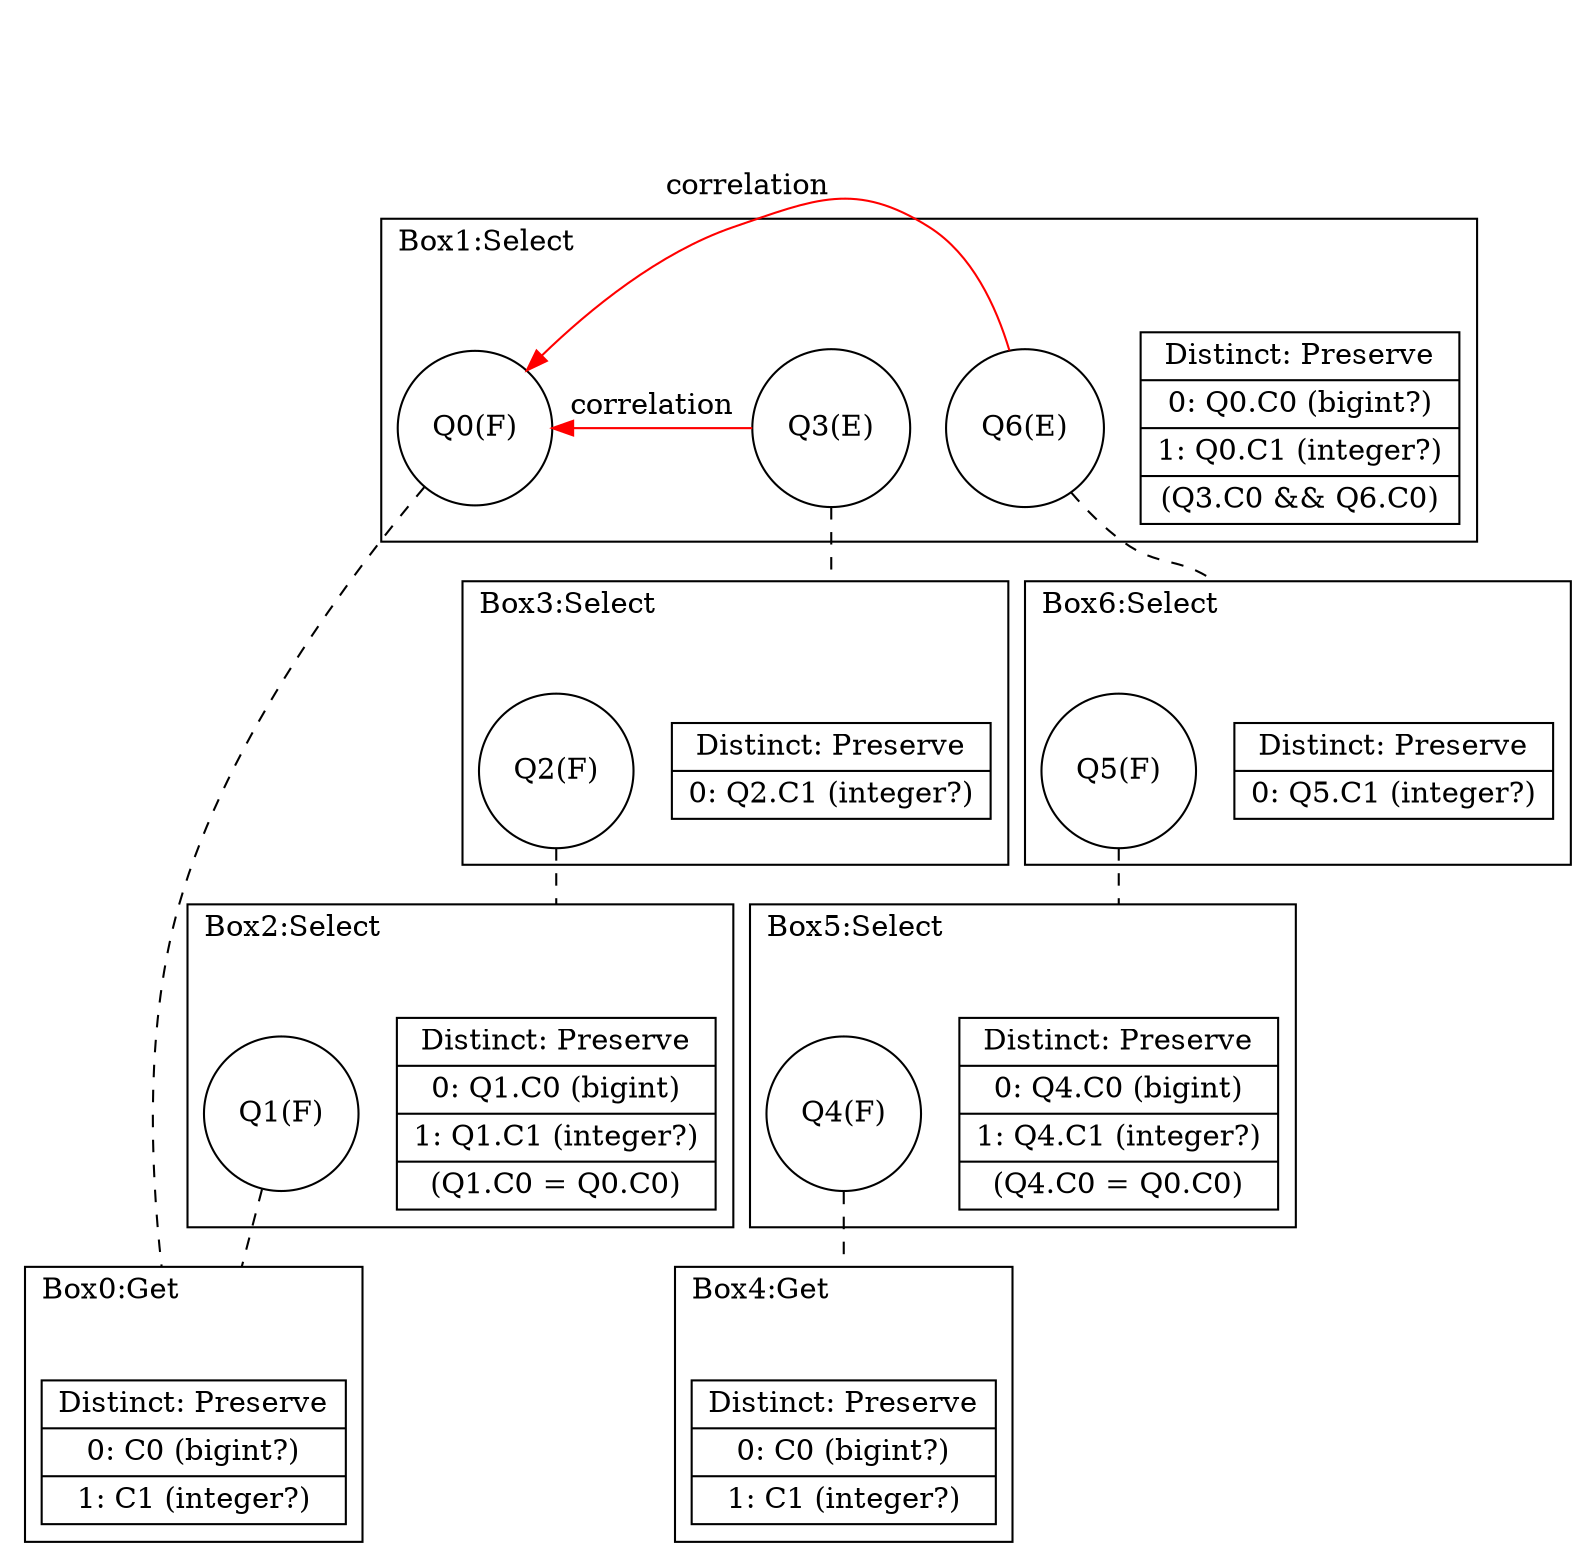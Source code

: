 digraph G {
    compound = true
    labeljust = l
    label = ""
    node [ shape = box ]
    subgraph cluster1 {
        label = "Box1:Select"
        boxhead1 [ shape = record, label = "{ Distinct: Preserve| 0: Q0.C0 (bigint?)| 1: Q0.C1 (integer?)| (Q3.C0 && Q6.C0) }" ]
        {
            rank = same
            node [ shape = circle ]
            Q0 [ label = "Q0(F)" ]
            Q3 [ label = "Q3(E)" ]
            Q6 [ label = "Q6(E)" ]
            Q3 -> Q0 [ label = "correlation", style = filled, color = red ]
            Q6 -> Q0 [ label = "correlation", style = filled, color = red ]
        }
    }
    subgraph cluster0 {
        label = "Box0:Get"
        boxhead0 [ shape = record, label = "{ Distinct: Preserve| 0: C0 (bigint?)| 1: C1 (integer?) }" ]
        {
            rank = same
        }
    }
    subgraph cluster3 {
        label = "Box3:Select"
        boxhead3 [ shape = record, label = "{ Distinct: Preserve| 0: Q2.C1 (integer?) }" ]
        {
            rank = same
            node [ shape = circle ]
            Q2 [ label = "Q2(F)" ]
        }
    }
    subgraph cluster2 {
        label = "Box2:Select"
        boxhead2 [ shape = record, label = "{ Distinct: Preserve| 0: Q1.C0 (bigint)| 1: Q1.C1 (integer?)| (Q1.C0 = Q0.C0) }" ]
        {
            rank = same
            node [ shape = circle ]
            Q1 [ label = "Q1(F)" ]
        }
    }
    subgraph cluster6 {
        label = "Box6:Select"
        boxhead6 [ shape = record, label = "{ Distinct: Preserve| 0: Q5.C1 (integer?) }" ]
        {
            rank = same
            node [ shape = circle ]
            Q5 [ label = "Q5(F)" ]
        }
    }
    subgraph cluster5 {
        label = "Box5:Select"
        boxhead5 [ shape = record, label = "{ Distinct: Preserve| 0: Q4.C0 (bigint)| 1: Q4.C1 (integer?)| (Q4.C0 = Q0.C0) }" ]
        {
            rank = same
            node [ shape = circle ]
            Q4 [ label = "Q4(F)" ]
        }
    }
    subgraph cluster4 {
        label = "Box4:Get"
        boxhead4 [ shape = record, label = "{ Distinct: Preserve| 0: C0 (bigint?)| 1: C1 (integer?) }" ]
        {
            rank = same
        }
    }
    edge [ arrowhead = none, style = dashed ]
    Q0 -> boxhead0 [ lhead = cluster0 ]
    Q3 -> boxhead3 [ lhead = cluster3 ]
    Q6 -> boxhead6 [ lhead = cluster6 ]
    Q2 -> boxhead2 [ lhead = cluster2 ]
    Q1 -> boxhead0 [ lhead = cluster0 ]
    Q5 -> boxhead5 [ lhead = cluster5 ]
    Q4 -> boxhead4 [ lhead = cluster4 ]
}
